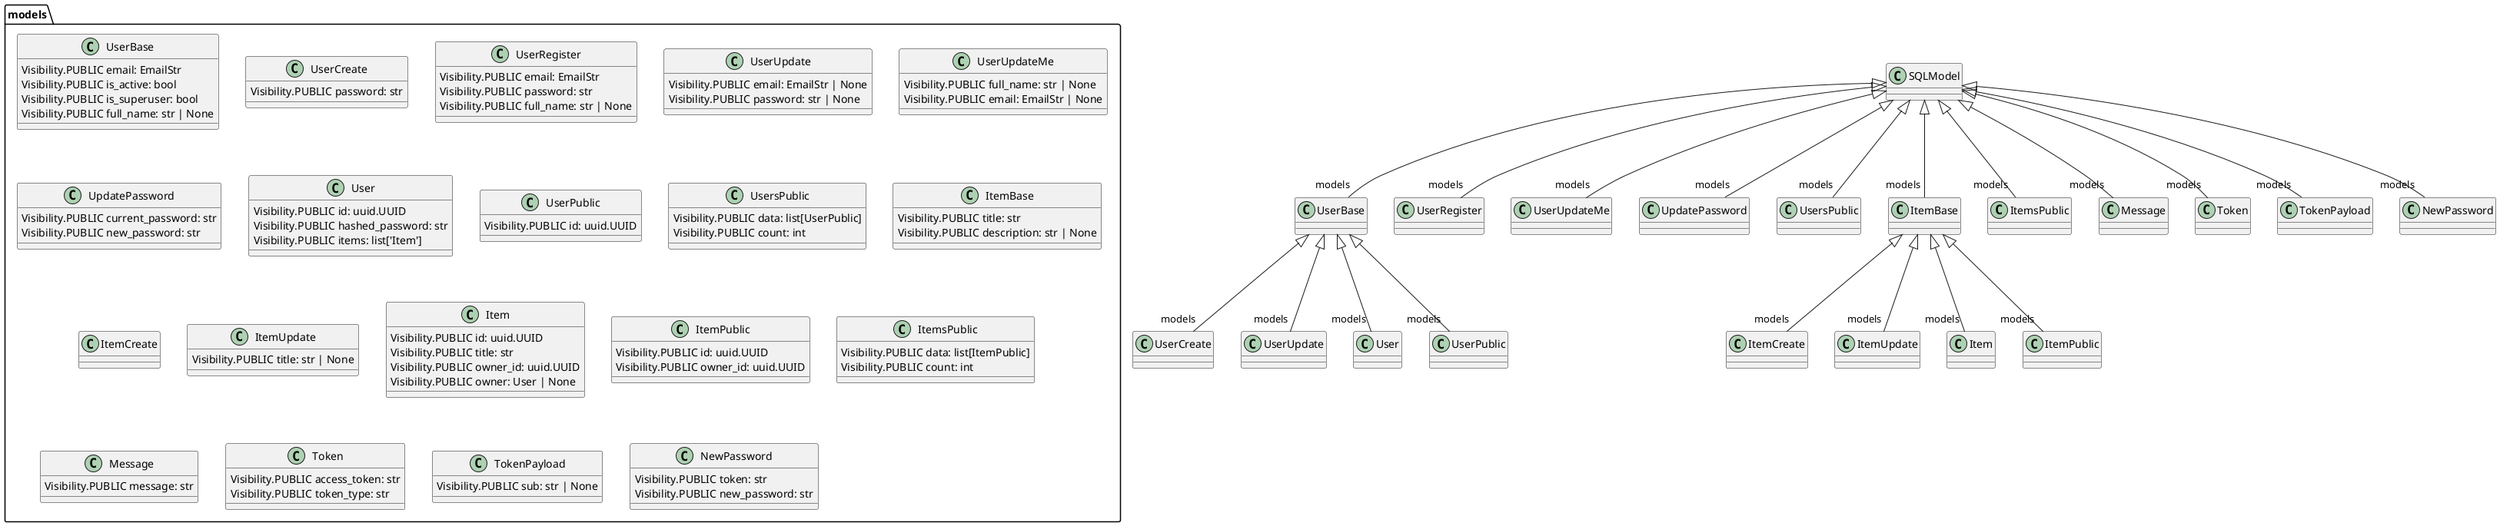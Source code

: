 @startuml
skinparam classAttributeIconSize 0

package "models" {
  class UserBase {
    Visibility.PUBLIC email: EmailStr
    Visibility.PUBLIC is_active: bool
    Visibility.PUBLIC is_superuser: bool
    Visibility.PUBLIC full_name: str | None
  }
  class UserCreate {
    Visibility.PUBLIC password: str
  }
  class UserRegister {
    Visibility.PUBLIC email: EmailStr
    Visibility.PUBLIC password: str
    Visibility.PUBLIC full_name: str | None
  }
  class UserUpdate {
    Visibility.PUBLIC email: EmailStr | None
    Visibility.PUBLIC password: str | None
  }
  class UserUpdateMe {
    Visibility.PUBLIC full_name: str | None
    Visibility.PUBLIC email: EmailStr | None
  }
  class UpdatePassword {
    Visibility.PUBLIC current_password: str
    Visibility.PUBLIC new_password: str
  }
  class User {
    Visibility.PUBLIC id: uuid.UUID
    Visibility.PUBLIC hashed_password: str
    Visibility.PUBLIC items: list['Item']
  }
  class UserPublic {
    Visibility.PUBLIC id: uuid.UUID
  }
  class UsersPublic {
    Visibility.PUBLIC data: list[UserPublic]
    Visibility.PUBLIC count: int
  }
  class ItemBase {
    Visibility.PUBLIC title: str
    Visibility.PUBLIC description: str | None
  }
  class ItemCreate {
  }
  class ItemUpdate {
    Visibility.PUBLIC title: str | None
  }
  class Item {
    Visibility.PUBLIC id: uuid.UUID
    Visibility.PUBLIC title: str
    Visibility.PUBLIC owner_id: uuid.UUID
    Visibility.PUBLIC owner: User | None
  }
  class ItemPublic {
    Visibility.PUBLIC id: uuid.UUID
    Visibility.PUBLIC owner_id: uuid.UUID
  }
  class ItemsPublic {
    Visibility.PUBLIC data: list[ItemPublic]
    Visibility.PUBLIC count: int
  }
  class Message {
    Visibility.PUBLIC message: str
  }
  class Token {
    Visibility.PUBLIC access_token: str
    Visibility.PUBLIC token_type: str
  }
  class TokenPayload {
    Visibility.PUBLIC sub: str | None
  }
  class NewPassword {
    Visibility.PUBLIC token: str
    Visibility.PUBLIC new_password: str
  }
}

' Relationships
SQLModel <|-- "models".UserBase
UserBase <|-- "models".UserCreate
SQLModel <|-- "models".UserRegister
UserBase <|-- "models".UserUpdate
SQLModel <|-- "models".UserUpdateMe
SQLModel <|-- "models".UpdatePassword
UserBase <|-- "models".User
UserBase <|-- "models".UserPublic
SQLModel <|-- "models".UsersPublic
SQLModel <|-- "models".ItemBase
ItemBase <|-- "models".ItemCreate
ItemBase <|-- "models".ItemUpdate
ItemBase <|-- "models".Item
ItemBase <|-- "models".ItemPublic
SQLModel <|-- "models".ItemsPublic
SQLModel <|-- "models".Message
SQLModel <|-- "models".Token
SQLModel <|-- "models".TokenPayload
SQLModel <|-- "models".NewPassword
@enduml